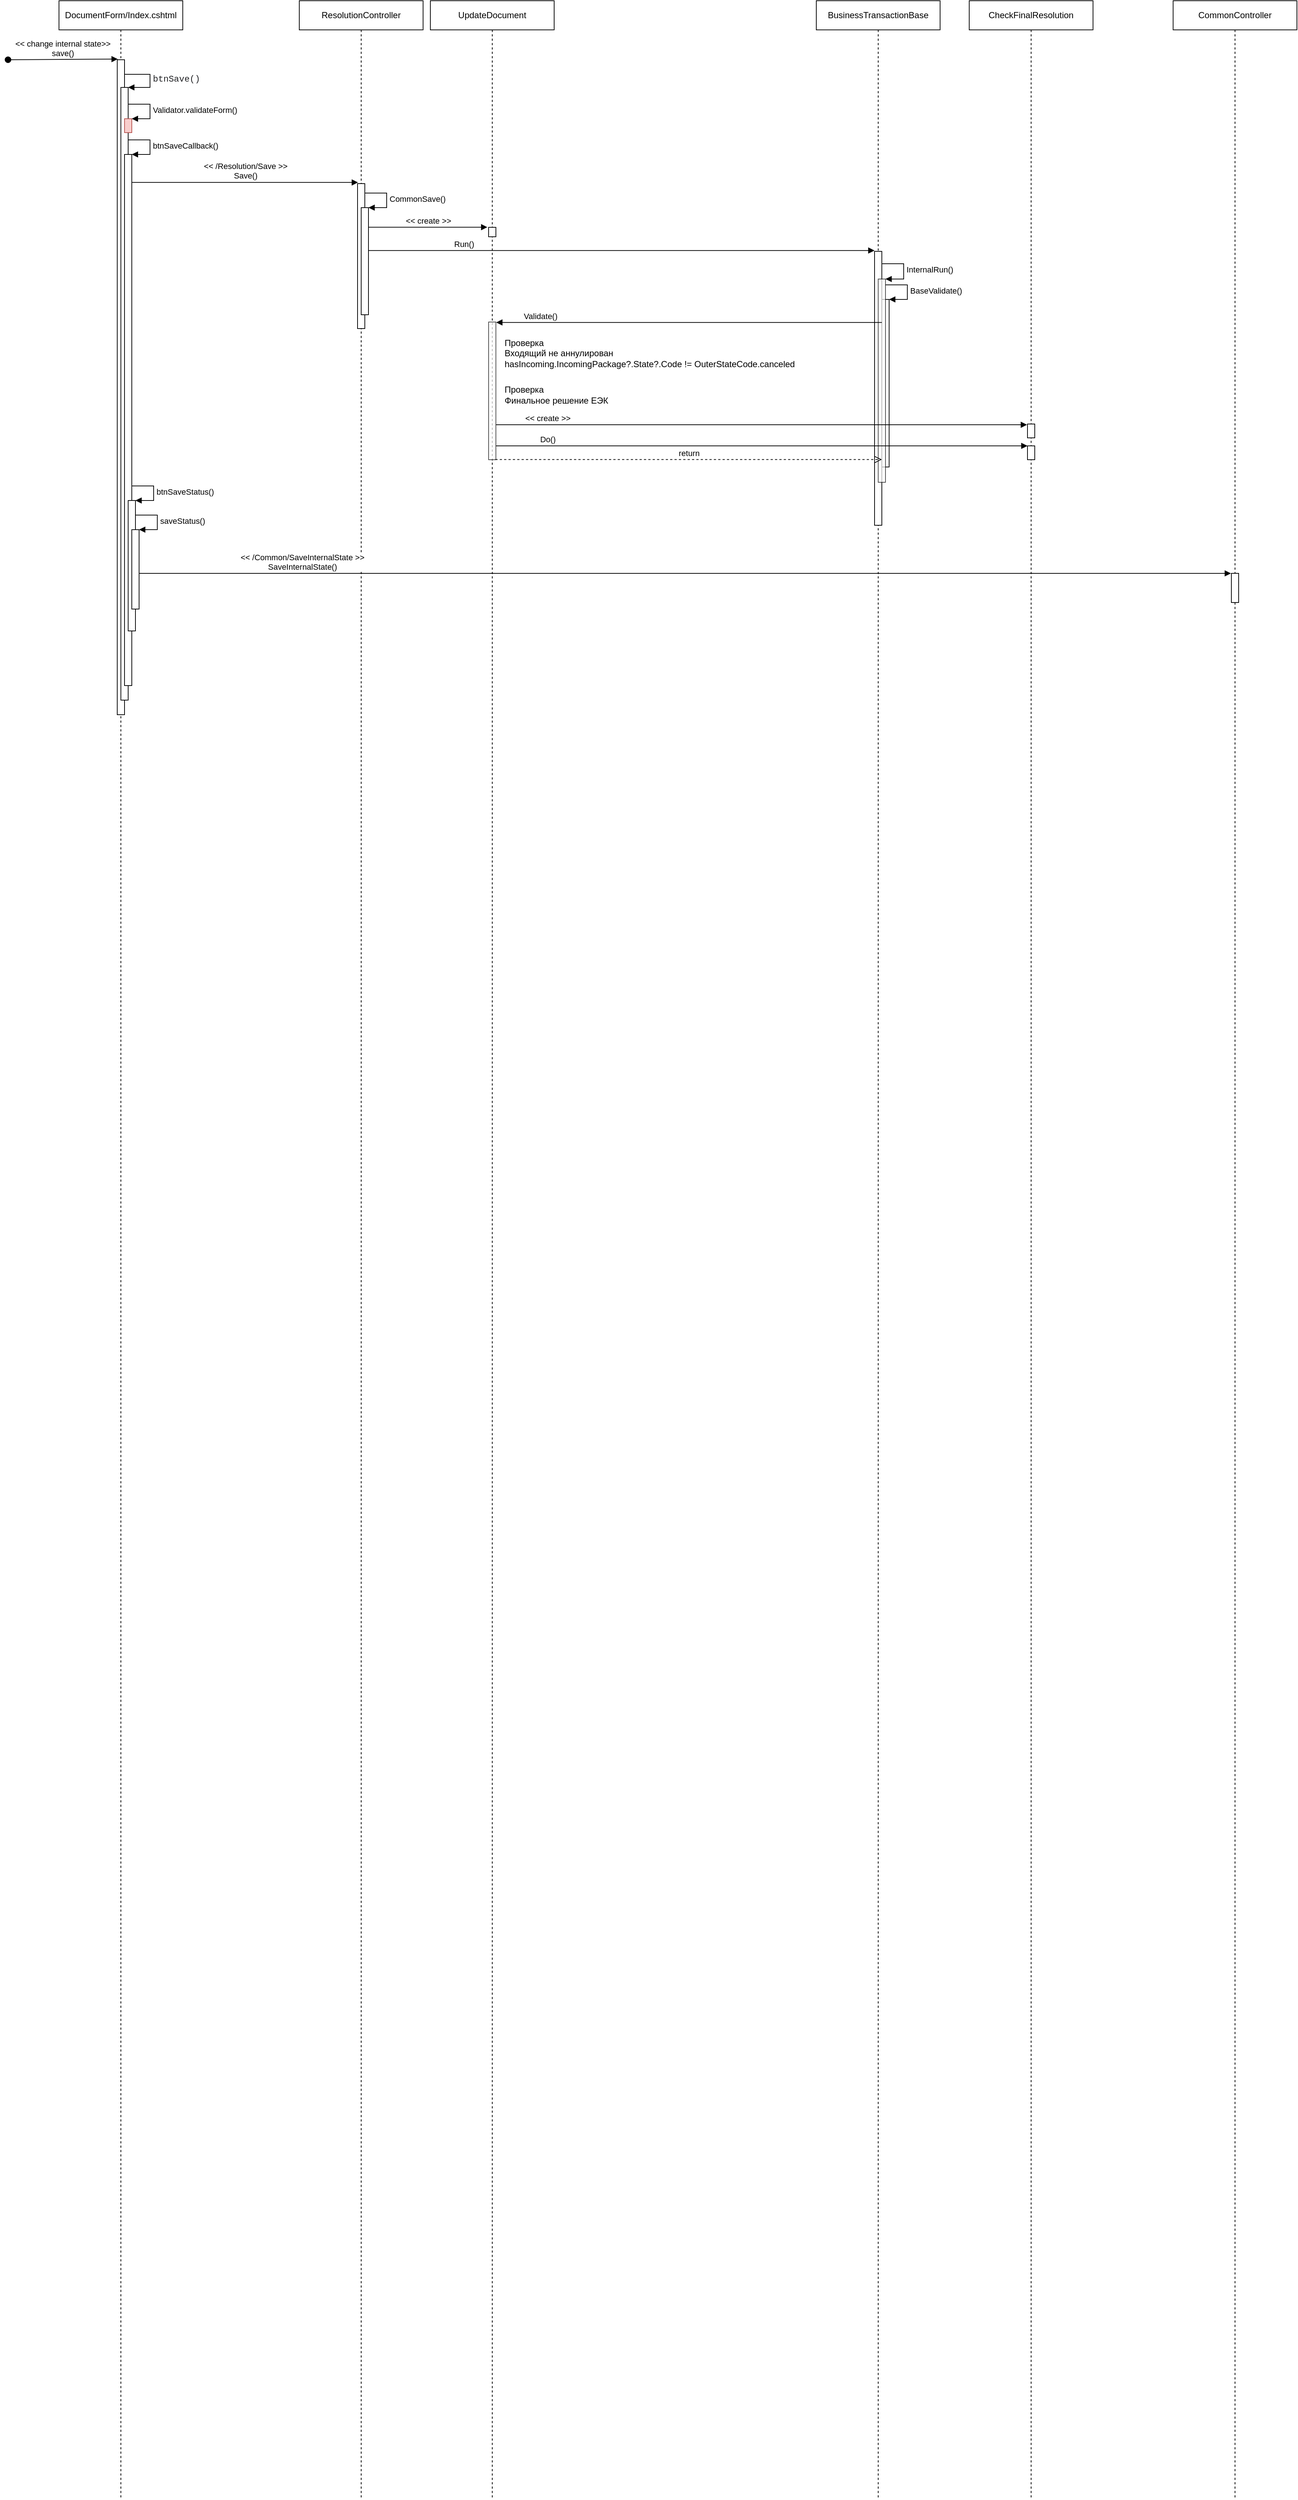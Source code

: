 <mxfile version="20.5.3" type="github">
  <diagram id="iafy8vLnpcnuuy3_OvVW" name="Страница 1">
    <mxGraphModel dx="981" dy="630" grid="1" gridSize="10" guides="1" tooltips="1" connect="1" arrows="1" fold="1" page="1" pageScale="1" pageWidth="827" pageHeight="1169" math="0" shadow="0">
      <root>
        <mxCell id="0" />
        <mxCell id="1" parent="0" />
        <mxCell id="J9ldG81cEZ1e4UeyS67y-7" value="DocumentForm/Index.cshtml" style="shape=umlLifeline;perimeter=lifelinePerimeter;whiteSpace=wrap;html=1;container=1;collapsible=0;recursiveResize=0;outlineConnect=0;" vertex="1" parent="1">
          <mxGeometry x="110" y="39" width="170" height="3429" as="geometry" />
        </mxCell>
        <mxCell id="J9ldG81cEZ1e4UeyS67y-11" value="" style="html=1;points=[];perimeter=orthogonalPerimeter;" vertex="1" parent="J9ldG81cEZ1e4UeyS67y-7">
          <mxGeometry x="80" y="81" width="10" height="899" as="geometry" />
        </mxCell>
        <mxCell id="J9ldG81cEZ1e4UeyS67y-14" value="" style="html=1;points=[];perimeter=orthogonalPerimeter;" vertex="1" parent="J9ldG81cEZ1e4UeyS67y-7">
          <mxGeometry x="85" y="119" width="10" height="841" as="geometry" />
        </mxCell>
        <mxCell id="J9ldG81cEZ1e4UeyS67y-15" value="&lt;span style=&quot;color: rgb(32, 33, 36); font-family: consolas, &amp;quot;lucida console&amp;quot;, &amp;quot;courier new&amp;quot;, monospace; font-size: 12px;&quot;&gt;btnSave()&lt;/span&gt;" style="edgeStyle=orthogonalEdgeStyle;html=1;align=left;spacingLeft=2;endArrow=block;rounded=0;entryX=1;entryY=0;" edge="1" target="J9ldG81cEZ1e4UeyS67y-14" parent="J9ldG81cEZ1e4UeyS67y-7" source="J9ldG81cEZ1e4UeyS67y-11">
          <mxGeometry relative="1" as="geometry">
            <mxPoint x="95" y="101" as="sourcePoint" />
            <Array as="points">
              <mxPoint x="125" y="101" />
              <mxPoint x="125" y="119" />
            </Array>
          </mxGeometry>
        </mxCell>
        <mxCell id="J9ldG81cEZ1e4UeyS67y-19" value="" style="html=1;points=[];perimeter=orthogonalPerimeter;" vertex="1" parent="J9ldG81cEZ1e4UeyS67y-7">
          <mxGeometry x="90" y="211" width="10" height="729" as="geometry" />
        </mxCell>
        <mxCell id="J9ldG81cEZ1e4UeyS67y-20" value="btnSaveCallback()" style="edgeStyle=orthogonalEdgeStyle;html=1;align=left;spacingLeft=2;endArrow=block;rounded=0;entryX=1;entryY=0;" edge="1" target="J9ldG81cEZ1e4UeyS67y-19" parent="J9ldG81cEZ1e4UeyS67y-7" source="J9ldG81cEZ1e4UeyS67y-14">
          <mxGeometry relative="1" as="geometry">
            <mxPoint x="95" y="191" as="sourcePoint" />
            <Array as="points">
              <mxPoint x="125" y="191" />
              <mxPoint x="125" y="211" />
            </Array>
          </mxGeometry>
        </mxCell>
        <mxCell id="J9ldG81cEZ1e4UeyS67y-23" value="" style="html=1;points=[];perimeter=orthogonalPerimeter;" vertex="1" parent="J9ldG81cEZ1e4UeyS67y-7">
          <mxGeometry x="95" y="686" width="10" height="179" as="geometry" />
        </mxCell>
        <mxCell id="J9ldG81cEZ1e4UeyS67y-24" value="btnSaveStatus()" style="edgeStyle=orthogonalEdgeStyle;html=1;align=left;spacingLeft=2;endArrow=block;rounded=0;entryX=1;entryY=0;" edge="1" target="J9ldG81cEZ1e4UeyS67y-23" parent="J9ldG81cEZ1e4UeyS67y-7">
          <mxGeometry relative="1" as="geometry">
            <mxPoint x="100" y="666" as="sourcePoint" />
            <Array as="points">
              <mxPoint x="130" y="666" />
              <mxPoint x="130" y="686" />
            </Array>
          </mxGeometry>
        </mxCell>
        <mxCell id="J9ldG81cEZ1e4UeyS67y-25" value="" style="html=1;points=[];perimeter=orthogonalPerimeter;" vertex="1" parent="J9ldG81cEZ1e4UeyS67y-7">
          <mxGeometry x="100" y="726" width="10" height="109" as="geometry" />
        </mxCell>
        <mxCell id="J9ldG81cEZ1e4UeyS67y-26" value="saveStatus()" style="edgeStyle=orthogonalEdgeStyle;html=1;align=left;spacingLeft=2;endArrow=block;rounded=0;entryX=1;entryY=0;" edge="1" target="J9ldG81cEZ1e4UeyS67y-25" parent="J9ldG81cEZ1e4UeyS67y-7" source="J9ldG81cEZ1e4UeyS67y-23">
          <mxGeometry relative="1" as="geometry">
            <mxPoint x="105" y="706" as="sourcePoint" />
            <Array as="points">
              <mxPoint x="135" y="706" />
              <mxPoint x="135" y="726" />
            </Array>
          </mxGeometry>
        </mxCell>
        <mxCell id="J9ldG81cEZ1e4UeyS67y-8" value="&amp;lt;&amp;lt; change internal state&amp;gt;&amp;gt;&lt;br&gt;save()" style="html=1;verticalAlign=bottom;startArrow=oval;startFill=1;endArrow=block;startSize=8;rounded=0;entryX=0.07;entryY=-0.001;entryDx=0;entryDy=0;entryPerimeter=0;" edge="1" parent="1" target="J9ldG81cEZ1e4UeyS67y-11">
          <mxGeometry width="60" relative="1" as="geometry">
            <mxPoint x="40" y="120" as="sourcePoint" />
            <mxPoint x="190" y="120" as="targetPoint" />
          </mxGeometry>
        </mxCell>
        <mxCell id="J9ldG81cEZ1e4UeyS67y-9" value="ResolutionController" style="shape=umlLifeline;perimeter=lifelinePerimeter;whiteSpace=wrap;html=1;container=1;collapsible=0;recursiveResize=0;outlineConnect=0;" vertex="1" parent="1">
          <mxGeometry x="440" y="39" width="170" height="3429" as="geometry" />
        </mxCell>
        <mxCell id="J9ldG81cEZ1e4UeyS67y-12" value="" style="html=1;points=[];perimeter=orthogonalPerimeter;" vertex="1" parent="J9ldG81cEZ1e4UeyS67y-9">
          <mxGeometry x="80" y="251" width="10" height="199" as="geometry" />
        </mxCell>
        <mxCell id="J9ldG81cEZ1e4UeyS67y-10" value="CommonController" style="shape=umlLifeline;perimeter=lifelinePerimeter;whiteSpace=wrap;html=1;container=1;collapsible=0;recursiveResize=0;outlineConnect=0;" vertex="1" parent="1">
          <mxGeometry x="1640" y="39" width="170" height="3429" as="geometry" />
        </mxCell>
        <mxCell id="J9ldG81cEZ1e4UeyS67y-21" value="" style="html=1;points=[];perimeter=orthogonalPerimeter;" vertex="1" parent="J9ldG81cEZ1e4UeyS67y-10">
          <mxGeometry x="80" y="786" width="10" height="40" as="geometry" />
        </mxCell>
        <mxCell id="J9ldG81cEZ1e4UeyS67y-13" value="&amp;lt;&amp;lt; /Resolution/Save &amp;gt;&amp;gt;&lt;br&gt;Save()" style="html=1;verticalAlign=bottom;endArrow=block;rounded=0;entryX=0.056;entryY=-0.008;entryDx=0;entryDy=0;entryPerimeter=0;" edge="1" parent="1" source="J9ldG81cEZ1e4UeyS67y-19" target="J9ldG81cEZ1e4UeyS67y-12">
          <mxGeometry width="80" relative="1" as="geometry">
            <mxPoint x="300" y="160" as="sourcePoint" />
            <mxPoint x="380" y="160" as="targetPoint" />
          </mxGeometry>
        </mxCell>
        <mxCell id="J9ldG81cEZ1e4UeyS67y-17" value="" style="html=1;points=[];perimeter=orthogonalPerimeter;fillColor=#f8cecc;strokeColor=#b85450;" vertex="1" parent="1">
          <mxGeometry x="200" y="201" width="10" height="19" as="geometry" />
        </mxCell>
        <mxCell id="J9ldG81cEZ1e4UeyS67y-18" value="Validator.validateForm()" style="edgeStyle=orthogonalEdgeStyle;html=1;align=left;spacingLeft=2;endArrow=block;rounded=0;entryX=1;entryY=0;" edge="1" target="J9ldG81cEZ1e4UeyS67y-17" parent="1" source="J9ldG81cEZ1e4UeyS67y-14">
          <mxGeometry relative="1" as="geometry">
            <mxPoint x="205" y="181" as="sourcePoint" />
            <Array as="points">
              <mxPoint x="235" y="181" />
              <mxPoint x="235" y="201" />
            </Array>
          </mxGeometry>
        </mxCell>
        <mxCell id="J9ldG81cEZ1e4UeyS67y-22" value="&amp;lt;&amp;lt; /Common/SaveInternalState &amp;gt;&amp;gt;&lt;br&gt;SaveInternalState()" style="html=1;verticalAlign=bottom;endArrow=block;rounded=0;entryX=-0.06;entryY=0;entryDx=0;entryDy=0;entryPerimeter=0;" edge="1" parent="1" source="J9ldG81cEZ1e4UeyS67y-25" target="J9ldG81cEZ1e4UeyS67y-21">
          <mxGeometry x="-0.701" width="80" relative="1" as="geometry">
            <mxPoint x="220" y="643.68" as="sourcePoint" />
            <mxPoint x="410.56" y="643.68" as="targetPoint" />
            <mxPoint as="offset" />
          </mxGeometry>
        </mxCell>
        <mxCell id="J9ldG81cEZ1e4UeyS67y-27" value="" style="html=1;points=[];perimeter=orthogonalPerimeter;" vertex="1" parent="1">
          <mxGeometry x="525" y="323" width="10" height="147" as="geometry" />
        </mxCell>
        <mxCell id="J9ldG81cEZ1e4UeyS67y-28" value="CommonSave()" style="edgeStyle=orthogonalEdgeStyle;html=1;align=left;spacingLeft=2;endArrow=block;rounded=0;entryX=1;entryY=0;" edge="1" target="J9ldG81cEZ1e4UeyS67y-27" parent="1" source="J9ldG81cEZ1e4UeyS67y-12">
          <mxGeometry relative="1" as="geometry">
            <mxPoint x="530" y="303" as="sourcePoint" />
            <Array as="points">
              <mxPoint x="560" y="303" />
              <mxPoint x="560" y="323" />
            </Array>
          </mxGeometry>
        </mxCell>
        <mxCell id="J9ldG81cEZ1e4UeyS67y-29" value="UpdateDocument" style="shape=umlLifeline;perimeter=lifelinePerimeter;whiteSpace=wrap;html=1;container=1;collapsible=0;recursiveResize=0;outlineConnect=0;movable=0;resizable=0;" vertex="1" parent="1">
          <mxGeometry x="620" y="39" width="170" height="3429" as="geometry" />
        </mxCell>
        <mxCell id="J9ldG81cEZ1e4UeyS67y-30" value="" style="html=1;points=[];perimeter=orthogonalPerimeter;" vertex="1" parent="J9ldG81cEZ1e4UeyS67y-29">
          <mxGeometry x="80" y="311" width="10" height="13" as="geometry" />
        </mxCell>
        <mxCell id="J9ldG81cEZ1e4UeyS67y-42" value="" style="html=1;points=[];perimeter=orthogonalPerimeter;opacity=70;" vertex="1" parent="J9ldG81cEZ1e4UeyS67y-29">
          <mxGeometry x="80" y="441" width="10" height="189" as="geometry" />
        </mxCell>
        <mxCell id="J9ldG81cEZ1e4UeyS67y-31" value="&amp;lt;&amp;lt; create &amp;gt;&amp;gt;" style="html=1;verticalAlign=bottom;endArrow=block;rounded=0;entryX=-0.176;entryY=-0.013;entryDx=0;entryDy=0;entryPerimeter=0;" edge="1" parent="1" source="J9ldG81cEZ1e4UeyS67y-27" target="J9ldG81cEZ1e4UeyS67y-30">
          <mxGeometry width="80" relative="1" as="geometry">
            <mxPoint x="580" y="420" as="sourcePoint" />
            <mxPoint x="660" y="420" as="targetPoint" />
          </mxGeometry>
        </mxCell>
        <mxCell id="J9ldG81cEZ1e4UeyS67y-32" value="BusinessTransactionBase" style="shape=umlLifeline;perimeter=lifelinePerimeter;whiteSpace=wrap;html=1;container=1;collapsible=0;recursiveResize=0;outlineConnect=0;" vertex="1" parent="1">
          <mxGeometry x="1150" y="39" width="170" height="3429" as="geometry" />
        </mxCell>
        <mxCell id="J9ldG81cEZ1e4UeyS67y-33" value="" style="html=1;points=[];perimeter=orthogonalPerimeter;" vertex="1" parent="J9ldG81cEZ1e4UeyS67y-32">
          <mxGeometry x="80" y="344" width="10" height="376" as="geometry" />
        </mxCell>
        <mxCell id="J9ldG81cEZ1e4UeyS67y-39" value="" style="html=1;points=[];perimeter=orthogonalPerimeter;" vertex="1" parent="J9ldG81cEZ1e4UeyS67y-32">
          <mxGeometry x="90" y="410" width="10" height="230" as="geometry" />
        </mxCell>
        <mxCell id="J9ldG81cEZ1e4UeyS67y-34" value="Run()" style="html=1;verticalAlign=bottom;endArrow=block;rounded=0;entryX=-0.012;entryY=-0.003;entryDx=0;entryDy=0;entryPerimeter=0;" edge="1" parent="1" source="J9ldG81cEZ1e4UeyS67y-27" target="J9ldG81cEZ1e4UeyS67y-33">
          <mxGeometry x="-0.623" width="80" relative="1" as="geometry">
            <mxPoint x="760" y="370" as="sourcePoint" />
            <mxPoint x="840" y="370" as="targetPoint" />
            <mxPoint as="offset" />
          </mxGeometry>
        </mxCell>
        <mxCell id="J9ldG81cEZ1e4UeyS67y-35" value="" style="html=1;points=[];perimeter=orthogonalPerimeter;opacity=70;" vertex="1" parent="1">
          <mxGeometry x="1235" y="421" width="10" height="279" as="geometry" />
        </mxCell>
        <mxCell id="J9ldG81cEZ1e4UeyS67y-36" value="InternalRun()" style="edgeStyle=orthogonalEdgeStyle;html=1;align=left;spacingLeft=2;endArrow=block;rounded=0;entryX=1;entryY=0;" edge="1" target="J9ldG81cEZ1e4UeyS67y-35" parent="1" source="J9ldG81cEZ1e4UeyS67y-33">
          <mxGeometry relative="1" as="geometry">
            <mxPoint x="1240" y="400" as="sourcePoint" />
            <Array as="points">
              <mxPoint x="1270" y="400" />
              <mxPoint x="1270" y="421" />
            </Array>
          </mxGeometry>
        </mxCell>
        <mxCell id="J9ldG81cEZ1e4UeyS67y-40" value="BaseValidate()" style="edgeStyle=orthogonalEdgeStyle;html=1;align=left;spacingLeft=2;endArrow=block;rounded=0;entryX=1;entryY=0;" edge="1" target="J9ldG81cEZ1e4UeyS67y-39" parent="1" source="J9ldG81cEZ1e4UeyS67y-35">
          <mxGeometry relative="1" as="geometry">
            <mxPoint x="1245" y="429" as="sourcePoint" />
            <Array as="points">
              <mxPoint x="1275" y="429" />
              <mxPoint x="1275" y="449" />
            </Array>
          </mxGeometry>
        </mxCell>
        <mxCell id="J9ldG81cEZ1e4UeyS67y-41" value="Validate()" style="html=1;verticalAlign=bottom;endArrow=block;rounded=0;entryX=1.043;entryY=0.003;entryDx=0;entryDy=0;entryPerimeter=0;" edge="1" parent="1" source="J9ldG81cEZ1e4UeyS67y-39" target="J9ldG81cEZ1e4UeyS67y-42">
          <mxGeometry x="0.774" width="80" relative="1" as="geometry">
            <mxPoint x="730" y="500" as="sourcePoint" />
            <mxPoint x="810" y="500" as="targetPoint" />
            <mxPoint as="offset" />
          </mxGeometry>
        </mxCell>
        <mxCell id="J9ldG81cEZ1e4UeyS67y-43" value="Проверка&lt;br&gt;Входящий не аннулирован&lt;br&gt;hasIncoming.IncomingPackage?.State?.Code != OuterStateCode.canceled" style="text;html=1;align=left;verticalAlign=middle;resizable=0;points=[];autosize=1;strokeColor=none;fillColor=none;opacity=70;" vertex="1" parent="1">
          <mxGeometry x="720" y="493" width="420" height="60" as="geometry" />
        </mxCell>
        <mxCell id="J9ldG81cEZ1e4UeyS67y-44" value="Проверка&lt;br&gt;Финальное решение ЕЭК" style="text;html=1;align=left;verticalAlign=middle;resizable=0;points=[];autosize=1;strokeColor=none;fillColor=none;" vertex="1" parent="1">
          <mxGeometry x="720" y="560" width="170" height="40" as="geometry" />
        </mxCell>
        <mxCell id="J9ldG81cEZ1e4UeyS67y-45" value="CheckFinalResolution" style="shape=umlLifeline;perimeter=lifelinePerimeter;whiteSpace=wrap;html=1;container=1;collapsible=0;recursiveResize=0;outlineConnect=0;" vertex="1" parent="1">
          <mxGeometry x="1360" y="39" width="170" height="3429" as="geometry" />
        </mxCell>
        <mxCell id="J9ldG81cEZ1e4UeyS67y-46" value="" style="html=1;points=[];perimeter=orthogonalPerimeter;" vertex="1" parent="J9ldG81cEZ1e4UeyS67y-45">
          <mxGeometry x="80" y="581" width="10" height="19" as="geometry" />
        </mxCell>
        <mxCell id="J9ldG81cEZ1e4UeyS67y-49" value="" style="html=1;points=[];perimeter=orthogonalPerimeter;" vertex="1" parent="J9ldG81cEZ1e4UeyS67y-45">
          <mxGeometry x="80" y="611" width="10" height="19" as="geometry" />
        </mxCell>
        <mxCell id="J9ldG81cEZ1e4UeyS67y-47" value="&amp;lt;&amp;lt; create &amp;gt;&amp;gt;" style="html=1;verticalAlign=bottom;endArrow=block;rounded=0;entryX=-0.067;entryY=0.053;entryDx=0;entryDy=0;entryPerimeter=0;" edge="1" parent="1" source="J9ldG81cEZ1e4UeyS67y-42" target="J9ldG81cEZ1e4UeyS67y-46">
          <mxGeometry x="-0.807" width="80" relative="1" as="geometry">
            <mxPoint x="1170" y="720" as="sourcePoint" />
            <mxPoint x="1250" y="720" as="targetPoint" />
            <mxPoint as="offset" />
          </mxGeometry>
        </mxCell>
        <mxCell id="J9ldG81cEZ1e4UeyS67y-48" value="Do()" style="html=1;verticalAlign=bottom;endArrow=block;rounded=0;entryX=0;entryY=0;entryDx=0;entryDy=0;entryPerimeter=0;" edge="1" parent="1" source="J9ldG81cEZ1e4UeyS67y-42" target="J9ldG81cEZ1e4UeyS67y-49">
          <mxGeometry x="-0.807" width="80" relative="1" as="geometry">
            <mxPoint x="720" y="630.475" as="sourcePoint" />
            <mxPoint x="1447" y="630.475" as="targetPoint" />
            <mxPoint as="offset" />
          </mxGeometry>
        </mxCell>
        <mxCell id="J9ldG81cEZ1e4UeyS67y-50" value="return" style="html=1;verticalAlign=bottom;endArrow=open;dashed=1;endSize=8;rounded=0;exitX=0.929;exitY=0.999;exitDx=0;exitDy=0;exitPerimeter=0;" edge="1" parent="1" source="J9ldG81cEZ1e4UeyS67y-42" target="J9ldG81cEZ1e4UeyS67y-39">
          <mxGeometry relative="1" as="geometry">
            <mxPoint x="1090" y="590" as="sourcePoint" />
            <mxPoint x="1010" y="590" as="targetPoint" />
          </mxGeometry>
        </mxCell>
      </root>
    </mxGraphModel>
  </diagram>
</mxfile>
